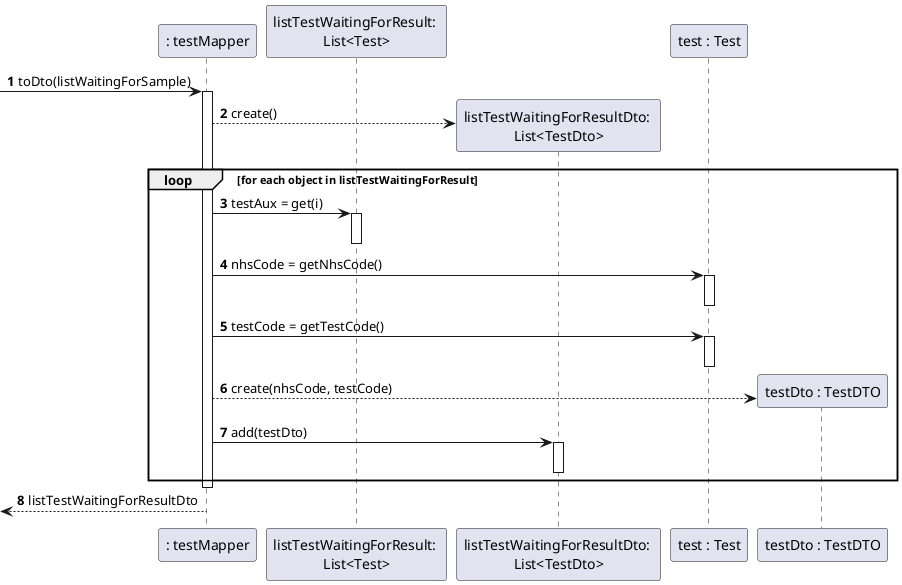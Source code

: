 @startuml
'https://plantuml.com/sequence-diagram
'hide footbox
autonumber

participant ": testMapper" as MAPPER
participant "listTestWaitingForResult: \nList<Test>" as LWFR
participant "listTestWaitingForResultDto: \nList<TestDto>" as LWFRDTO
participant "test : Test" as TEST
participant "testDto : TestDTO" as TESTDTO

-> MAPPER : toDto(listWaitingForSample)
activate MAPPER
MAPPER --> LWFRDTO** : create()
loop for each object in listTestWaitingForResult
MAPPER -> LWFR : testAux = get(i)
activate LWFR
deactivate LWFR
MAPPER -> TEST : nhsCode = getNhsCode()
activate TEST
deactivate TEST
MAPPER -> TEST : testCode = getTestCode()
activate TEST
deactivate TEST
MAPPER --> TESTDTO** : create(nhsCode, testCode)
MAPPER -> LWFRDTO : add(testDto)
activate LWFRDTO
deactivate LWFRDTO
end
deactivate MAPPER
<-- MAPPER : listTestWaitingForResultDto

@enduml